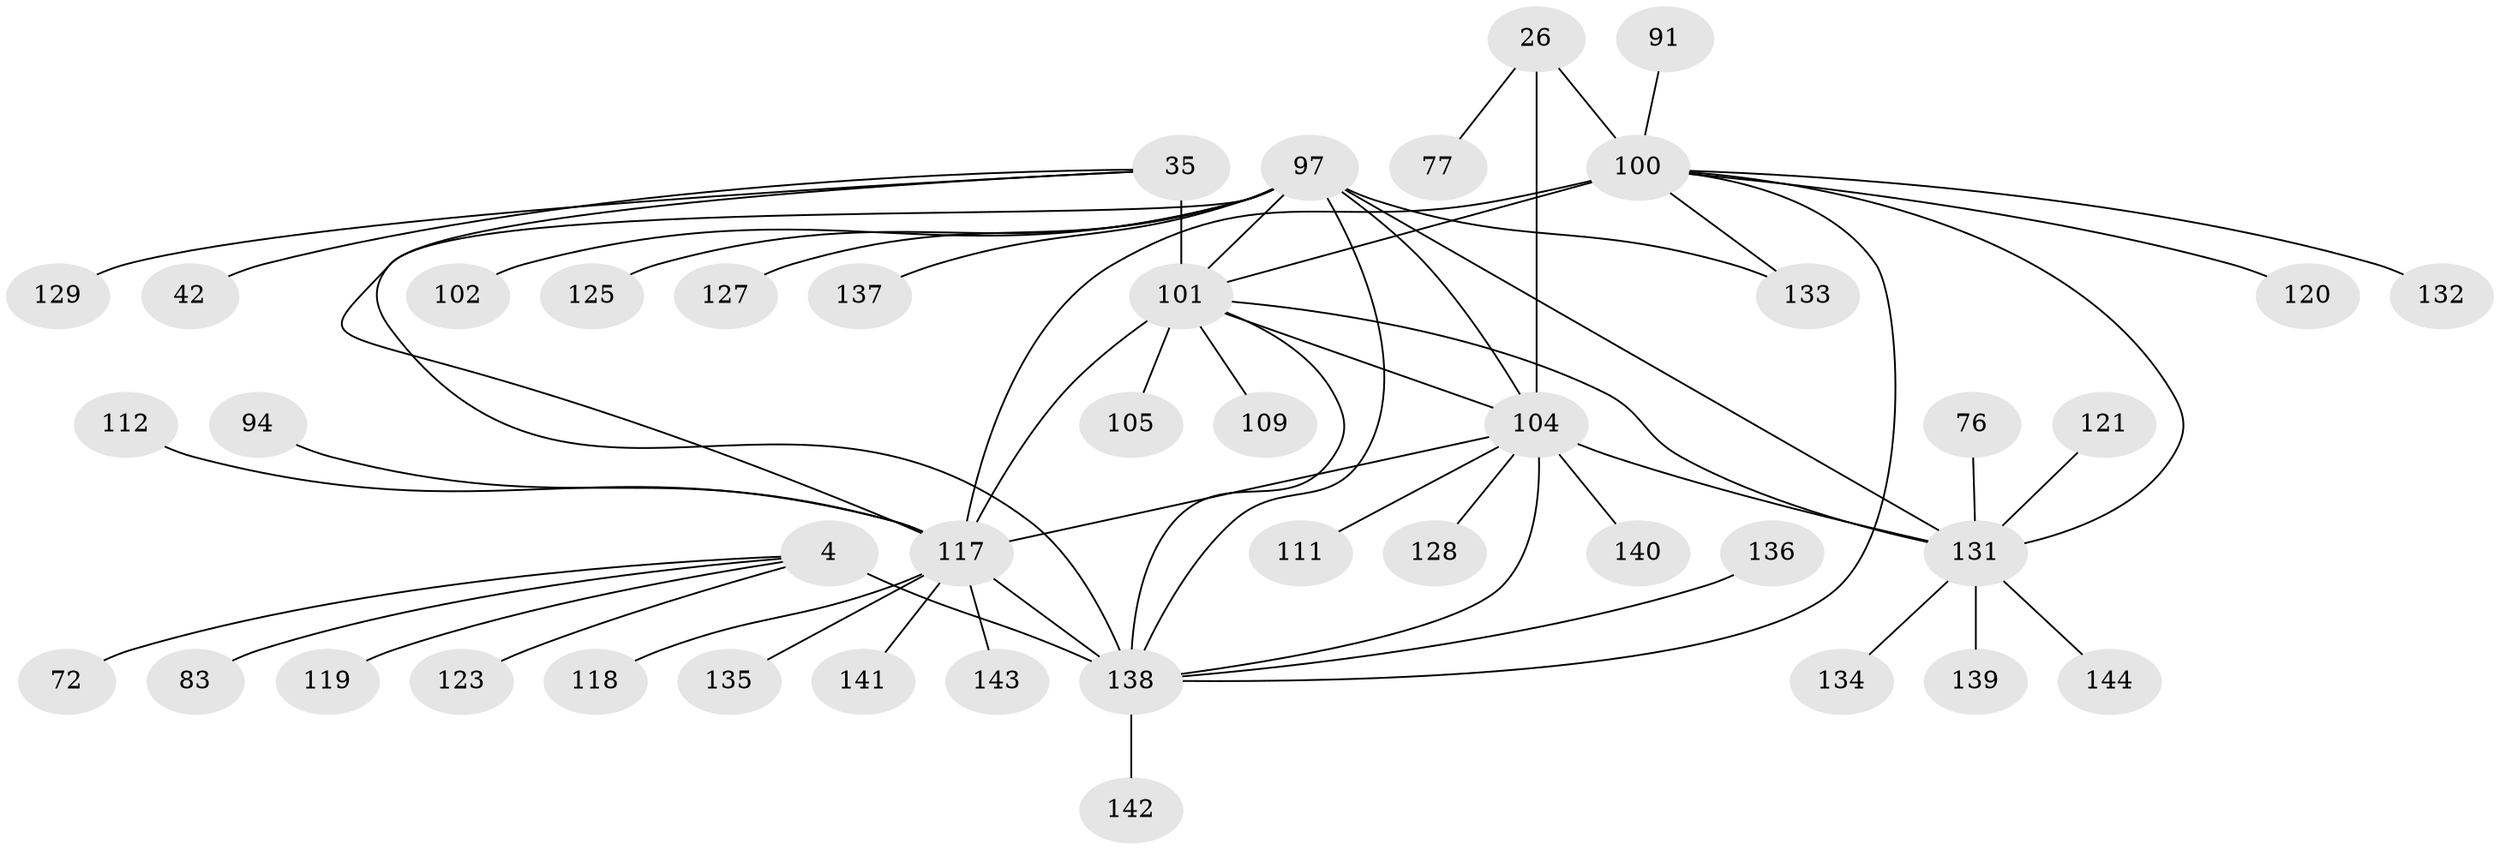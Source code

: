 // original degree distribution, {9: 0.05555555555555555, 10: 0.0763888888888889, 13: 0.020833333333333332, 7: 0.027777777777777776, 11: 0.027777777777777776, 8: 0.034722222222222224, 2: 0.13194444444444445, 4: 0.006944444444444444, 1: 0.5833333333333334, 5: 0.006944444444444444, 3: 0.027777777777777776}
// Generated by graph-tools (version 1.1) at 2025/58/03/04/25 21:58:35]
// undirected, 43 vertices, 56 edges
graph export_dot {
graph [start="1"]
  node [color=gray90,style=filled];
  4 [super="+1"];
  26 [super="+24"];
  35 [super="+33"];
  42;
  72;
  76;
  77;
  83;
  91;
  94;
  97 [super="+10+81"];
  100 [super="+19+43+46+47+63+68"];
  101 [super="+34+55+69+71+67+51+58+59+80+84+89+90+92+99"];
  102;
  104 [super="+96+103+28+40+66+88"];
  105;
  109;
  111;
  112;
  117 [super="+114+93+54+57+60+79+85"];
  118 [super="+49"];
  119;
  120;
  121;
  123;
  125;
  127;
  128;
  129 [super="+115+124"];
  131 [super="+45+64+75"];
  132;
  133 [super="+113"];
  134 [super="+61"];
  135;
  136;
  137;
  138 [super="+106+6+53+56+62+7+65+73+82+95+108+110+116+122+126+130"];
  139;
  140;
  141;
  142;
  143;
  144;
  4 -- 72;
  4 -- 83;
  4 -- 119;
  4 -- 123;
  4 -- 138 [weight=10];
  26 -- 77;
  26 -- 100;
  26 -- 104 [weight=10];
  35 -- 42;
  35 -- 129;
  35 -- 101 [weight=10];
  35 -- 138;
  76 -- 131;
  91 -- 100;
  94 -- 117;
  97 -- 131 [weight=12];
  97 -- 133;
  97 -- 102;
  97 -- 101;
  97 -- 137;
  97 -- 138;
  97 -- 117 [weight=3];
  97 -- 125;
  97 -- 127;
  97 -- 104;
  100 -- 132;
  100 -- 133;
  100 -- 101;
  100 -- 138;
  100 -- 117 [weight=13];
  100 -- 120;
  100 -- 131;
  101 -- 117;
  101 -- 105;
  101 -- 109;
  101 -- 138 [weight=3];
  101 -- 131;
  101 -- 104;
  104 -- 131;
  104 -- 138 [weight=2];
  104 -- 140;
  104 -- 111;
  104 -- 117;
  104 -- 128;
  112 -- 117;
  117 -- 135;
  117 -- 141;
  117 -- 143;
  117 -- 118;
  117 -- 138;
  121 -- 131;
  131 -- 134;
  131 -- 139;
  131 -- 144;
  136 -- 138;
  138 -- 142;
}
